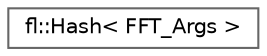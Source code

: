 digraph "Graphical Class Hierarchy"
{
 // INTERACTIVE_SVG=YES
 // LATEX_PDF_SIZE
  bgcolor="transparent";
  edge [fontname=Helvetica,fontsize=10,labelfontname=Helvetica,labelfontsize=10];
  node [fontname=Helvetica,fontsize=10,shape=box,height=0.2,width=0.4];
  rankdir="LR";
  Node0 [id="Node000000",label="fl::Hash\< FFT_Args \>",height=0.2,width=0.4,color="grey40", fillcolor="white", style="filled",URL="$d1/dc9/structfl_1_1_hash_3_01_f_f_t___args_01_4.html",tooltip=" "];
}
